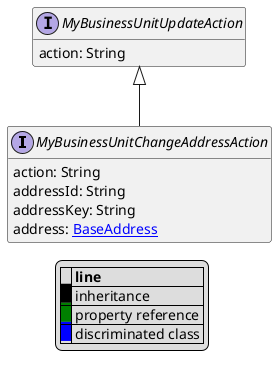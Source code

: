 @startuml

hide empty fields
hide empty methods
legend
|= |= line |
|<back:black>   </back>| inheritance |
|<back:green>   </back>| property reference |
|<back:blue>   </back>| discriminated class |
endlegend
interface MyBusinessUnitChangeAddressAction [[MyBusinessUnitChangeAddressAction.svg]] extends MyBusinessUnitUpdateAction {
    action: String
    addressId: String
    addressKey: String
    address: [[BaseAddress.svg BaseAddress]]
}
interface MyBusinessUnitUpdateAction [[MyBusinessUnitUpdateAction.svg]]  {
    action: String
}





@enduml
